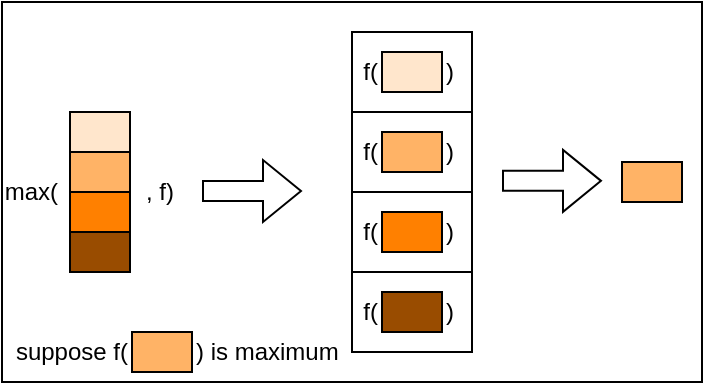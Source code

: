 <mxfile version="22.1.2" type="device">
  <diagram name="Page-1" id="yDm_fk6TP922wjxOswY0">
    <mxGraphModel dx="531" dy="311" grid="1" gridSize="10" guides="1" tooltips="1" connect="1" arrows="1" fold="1" page="1" pageScale="1" pageWidth="850" pageHeight="1100" math="0" shadow="0">
      <root>
        <mxCell id="0" />
        <mxCell id="1" parent="0" />
        <mxCell id="ql5bJYzX-HCdSsMvNmTN-38" value="" style="rounded=0;whiteSpace=wrap;html=1;" parent="1" vertex="1">
          <mxGeometry x="150" y="160" width="350" height="190" as="geometry" />
        </mxCell>
        <mxCell id="ql5bJYzX-HCdSsMvNmTN-1" value="max(" style="text;html=1;strokeColor=none;fillColor=none;align=right;verticalAlign=middle;whiteSpace=wrap;rounded=0;" parent="1" vertex="1">
          <mxGeometry x="150" y="240" width="30" height="30" as="geometry" />
        </mxCell>
        <mxCell id="ql5bJYzX-HCdSsMvNmTN-2" value="" style="rounded=0;whiteSpace=wrap;html=1;fillColor=#FFE6CC;" parent="1" vertex="1">
          <mxGeometry x="184" y="215" width="30" height="20" as="geometry" />
        </mxCell>
        <mxCell id="ql5bJYzX-HCdSsMvNmTN-3" value="" style="rounded=0;whiteSpace=wrap;html=1;fillColor=#FFB366;" parent="1" vertex="1">
          <mxGeometry x="184" y="235" width="30" height="20" as="geometry" />
        </mxCell>
        <mxCell id="ql5bJYzX-HCdSsMvNmTN-4" value="" style="rounded=0;whiteSpace=wrap;html=1;fillColor=#FF8000;" parent="1" vertex="1">
          <mxGeometry x="184" y="255" width="30" height="20" as="geometry" />
        </mxCell>
        <mxCell id="ql5bJYzX-HCdSsMvNmTN-5" value="" style="rounded=0;whiteSpace=wrap;html=1;fillColor=#994C00;" parent="1" vertex="1">
          <mxGeometry x="184" y="275" width="30" height="20" as="geometry" />
        </mxCell>
        <mxCell id="ql5bJYzX-HCdSsMvNmTN-11" value=", f)" style="text;html=1;strokeColor=none;fillColor=none;align=left;verticalAlign=middle;whiteSpace=wrap;rounded=0;" parent="1" vertex="1">
          <mxGeometry x="220" y="240" width="20" height="30" as="geometry" />
        </mxCell>
        <mxCell id="ql5bJYzX-HCdSsMvNmTN-12" value="" style="rounded=0;whiteSpace=wrap;html=1;" parent="1" vertex="1">
          <mxGeometry x="325" y="175" width="60" height="40" as="geometry" />
        </mxCell>
        <mxCell id="ql5bJYzX-HCdSsMvNmTN-13" value="" style="rounded=0;whiteSpace=wrap;html=1;fillColor=#FFE6CC;" parent="1" vertex="1">
          <mxGeometry x="340" y="185" width="30" height="20" as="geometry" />
        </mxCell>
        <mxCell id="ql5bJYzX-HCdSsMvNmTN-17" value="" style="shape=flexArrow;endArrow=classic;html=1;rounded=0;exitX=0;exitY=0.5;exitDx=0;exitDy=0;" parent="1" edge="1">
          <mxGeometry width="50" height="50" relative="1" as="geometry">
            <mxPoint x="250" y="254.5" as="sourcePoint" />
            <mxPoint x="300" y="254.5" as="targetPoint" />
          </mxGeometry>
        </mxCell>
        <mxCell id="ql5bJYzX-HCdSsMvNmTN-19" value="f(" style="text;html=1;strokeColor=none;fillColor=none;align=right;verticalAlign=middle;whiteSpace=wrap;rounded=0;" parent="1" vertex="1">
          <mxGeometry x="330" y="180" width="10" height="30" as="geometry" />
        </mxCell>
        <mxCell id="ql5bJYzX-HCdSsMvNmTN-20" value=")" style="text;html=1;strokeColor=none;fillColor=none;align=left;verticalAlign=middle;whiteSpace=wrap;rounded=0;" parent="1" vertex="1">
          <mxGeometry x="360" y="210" width="60" height="30" as="geometry" />
        </mxCell>
        <mxCell id="ql5bJYzX-HCdSsMvNmTN-23" value="" style="rounded=0;whiteSpace=wrap;html=1;" parent="1" vertex="1">
          <mxGeometry x="325" y="215" width="60" height="40" as="geometry" />
        </mxCell>
        <mxCell id="ql5bJYzX-HCdSsMvNmTN-24" value="" style="rounded=0;whiteSpace=wrap;html=1;fillColor=#FFB366;" parent="1" vertex="1">
          <mxGeometry x="340" y="225" width="30" height="20" as="geometry" />
        </mxCell>
        <mxCell id="ql5bJYzX-HCdSsMvNmTN-26" value=")" style="text;html=1;strokeColor=none;fillColor=none;align=left;verticalAlign=middle;whiteSpace=wrap;rounded=0;" parent="1" vertex="1">
          <mxGeometry x="370" y="180" width="10" height="30" as="geometry" />
        </mxCell>
        <mxCell id="ql5bJYzX-HCdSsMvNmTN-27" value="" style="rounded=0;whiteSpace=wrap;html=1;" parent="1" vertex="1">
          <mxGeometry x="325" y="255" width="60" height="40" as="geometry" />
        </mxCell>
        <mxCell id="ql5bJYzX-HCdSsMvNmTN-28" value="" style="rounded=0;whiteSpace=wrap;html=1;fillColor=#FF8000;" parent="1" vertex="1">
          <mxGeometry x="340" y="265" width="30" height="20" as="geometry" />
        </mxCell>
        <mxCell id="ql5bJYzX-HCdSsMvNmTN-30" value=")" style="text;html=1;strokeColor=none;fillColor=none;align=left;verticalAlign=middle;whiteSpace=wrap;rounded=0;" parent="1" vertex="1">
          <mxGeometry x="370" y="260" width="10" height="30" as="geometry" />
        </mxCell>
        <mxCell id="ql5bJYzX-HCdSsMvNmTN-31" value="" style="rounded=0;whiteSpace=wrap;html=1;" parent="1" vertex="1">
          <mxGeometry x="325" y="295" width="60" height="40" as="geometry" />
        </mxCell>
        <mxCell id="ql5bJYzX-HCdSsMvNmTN-32" value="" style="rounded=0;whiteSpace=wrap;html=1;fillColor=#994C00;" parent="1" vertex="1">
          <mxGeometry x="340" y="305" width="30" height="20" as="geometry" />
        </mxCell>
        <mxCell id="ql5bJYzX-HCdSsMvNmTN-34" value=")" style="text;html=1;strokeColor=none;fillColor=none;align=left;verticalAlign=middle;whiteSpace=wrap;rounded=0;" parent="1" vertex="1">
          <mxGeometry x="370" y="300" width="10" height="30" as="geometry" />
        </mxCell>
        <mxCell id="ql5bJYzX-HCdSsMvNmTN-36" value=")" style="text;html=1;strokeColor=none;fillColor=none;align=left;verticalAlign=middle;whiteSpace=wrap;rounded=0;" parent="1" vertex="1">
          <mxGeometry x="370" y="220" width="10" height="30" as="geometry" />
        </mxCell>
        <mxCell id="ql5bJYzX-HCdSsMvNmTN-39" value="f(" style="text;html=1;strokeColor=none;fillColor=none;align=right;verticalAlign=middle;whiteSpace=wrap;rounded=0;" parent="1" vertex="1">
          <mxGeometry x="330" y="220" width="10" height="30" as="geometry" />
        </mxCell>
        <mxCell id="ql5bJYzX-HCdSsMvNmTN-40" value="f(" style="text;html=1;strokeColor=none;fillColor=none;align=right;verticalAlign=middle;whiteSpace=wrap;rounded=0;" parent="1" vertex="1">
          <mxGeometry x="330" y="260" width="10" height="30" as="geometry" />
        </mxCell>
        <mxCell id="ql5bJYzX-HCdSsMvNmTN-41" value="f(" style="text;html=1;strokeColor=none;fillColor=none;align=right;verticalAlign=middle;whiteSpace=wrap;rounded=0;" parent="1" vertex="1">
          <mxGeometry x="330" y="300" width="10" height="30" as="geometry" />
        </mxCell>
        <mxCell id="XrIIScCFKYrv_kZBIqvQ-1" value="" style="shape=flexArrow;endArrow=classic;html=1;rounded=0;exitX=0;exitY=0.5;exitDx=0;exitDy=0;" edge="1" parent="1">
          <mxGeometry width="50" height="50" relative="1" as="geometry">
            <mxPoint x="400" y="249.43" as="sourcePoint" />
            <mxPoint x="450" y="249.43" as="targetPoint" />
          </mxGeometry>
        </mxCell>
        <mxCell id="XrIIScCFKYrv_kZBIqvQ-3" value="" style="rounded=0;whiteSpace=wrap;html=1;fillColor=#FFB366;" vertex="1" parent="1">
          <mxGeometry x="460" y="240" width="30" height="20" as="geometry" />
        </mxCell>
        <mxCell id="XrIIScCFKYrv_kZBIqvQ-9" value="" style="rounded=0;whiteSpace=wrap;html=1;fillColor=#FFB366;" vertex="1" parent="1">
          <mxGeometry x="215" y="325" width="30" height="20" as="geometry" />
        </mxCell>
        <mxCell id="XrIIScCFKYrv_kZBIqvQ-10" value=") is maximum" style="text;html=1;strokeColor=none;fillColor=none;align=left;verticalAlign=middle;whiteSpace=wrap;rounded=0;" vertex="1" parent="1">
          <mxGeometry x="245" y="320" width="80" height="30" as="geometry" />
        </mxCell>
        <mxCell id="XrIIScCFKYrv_kZBIqvQ-11" value="suppose f(" style="text;html=1;strokeColor=none;fillColor=none;align=right;verticalAlign=middle;whiteSpace=wrap;rounded=0;" vertex="1" parent="1">
          <mxGeometry x="155" y="320" width="60" height="30" as="geometry" />
        </mxCell>
      </root>
    </mxGraphModel>
  </diagram>
</mxfile>
